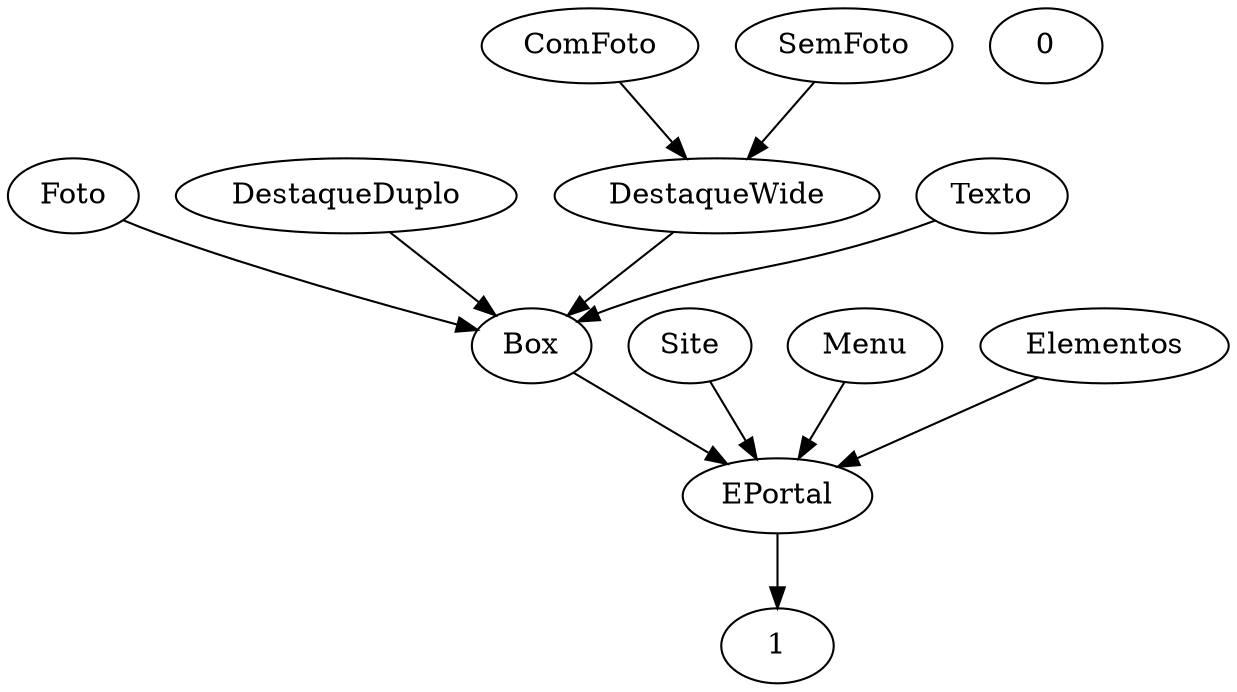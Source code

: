digraph G {
  Foto;
  ComFoto;
  DestaqueDuplo;
  Site;
  Box;
  DestaqueWide;
  SemFoto;
  Texto;
  Menu;
  Elementos;
  EPortal;
  0;
  1;
  EPortal -> 1;
  Menu -> EPortal;
  Box -> EPortal;
  DestaqueDuplo -> Box;
  SemFoto -> DestaqueWide;
  DestaqueWide -> Box;
  Site -> EPortal;
  ComFoto -> DestaqueWide;
  Foto -> Box;
  Texto -> Box;
  Elementos -> EPortal;
}
